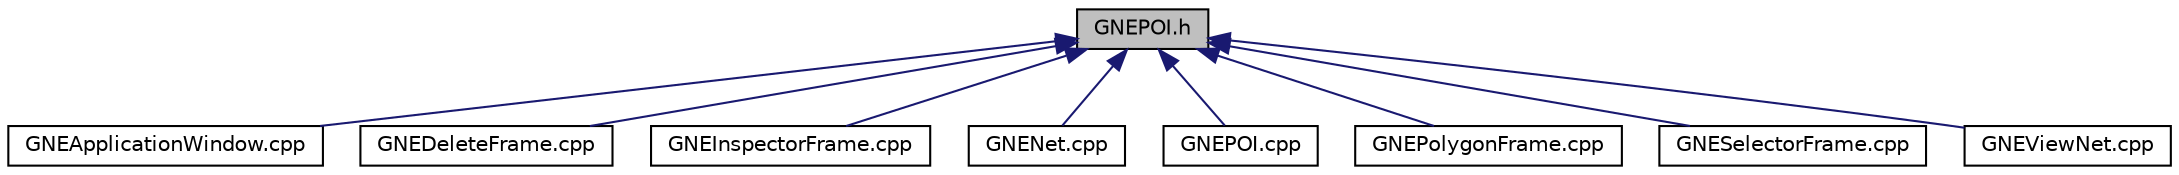digraph "GNEPOI.h"
{
  edge [fontname="Helvetica",fontsize="10",labelfontname="Helvetica",labelfontsize="10"];
  node [fontname="Helvetica",fontsize="10",shape=record];
  Node83 [label="GNEPOI.h",height=0.2,width=0.4,color="black", fillcolor="grey75", style="filled", fontcolor="black"];
  Node83 -> Node84 [dir="back",color="midnightblue",fontsize="10",style="solid",fontname="Helvetica"];
  Node84 [label="GNEApplicationWindow.cpp",height=0.2,width=0.4,color="black", fillcolor="white", style="filled",URL="$d5/d18/_g_n_e_application_window_8cpp.html"];
  Node83 -> Node85 [dir="back",color="midnightblue",fontsize="10",style="solid",fontname="Helvetica"];
  Node85 [label="GNEDeleteFrame.cpp",height=0.2,width=0.4,color="black", fillcolor="white", style="filled",URL="$d8/dcc/_g_n_e_delete_frame_8cpp.html"];
  Node83 -> Node86 [dir="back",color="midnightblue",fontsize="10",style="solid",fontname="Helvetica"];
  Node86 [label="GNEInspectorFrame.cpp",height=0.2,width=0.4,color="black", fillcolor="white", style="filled",URL="$da/d65/_g_n_e_inspector_frame_8cpp.html"];
  Node83 -> Node87 [dir="back",color="midnightblue",fontsize="10",style="solid",fontname="Helvetica"];
  Node87 [label="GNENet.cpp",height=0.2,width=0.4,color="black", fillcolor="white", style="filled",URL="$d1/db1/_g_n_e_net_8cpp.html"];
  Node83 -> Node88 [dir="back",color="midnightblue",fontsize="10",style="solid",fontname="Helvetica"];
  Node88 [label="GNEPOI.cpp",height=0.2,width=0.4,color="black", fillcolor="white", style="filled",URL="$d6/d88/_g_n_e_p_o_i_8cpp.html"];
  Node83 -> Node89 [dir="back",color="midnightblue",fontsize="10",style="solid",fontname="Helvetica"];
  Node89 [label="GNEPolygonFrame.cpp",height=0.2,width=0.4,color="black", fillcolor="white", style="filled",URL="$d8/d37/_g_n_e_polygon_frame_8cpp.html"];
  Node83 -> Node90 [dir="back",color="midnightblue",fontsize="10",style="solid",fontname="Helvetica"];
  Node90 [label="GNESelectorFrame.cpp",height=0.2,width=0.4,color="black", fillcolor="white", style="filled",URL="$dc/d2e/_g_n_e_selector_frame_8cpp.html"];
  Node83 -> Node91 [dir="back",color="midnightblue",fontsize="10",style="solid",fontname="Helvetica"];
  Node91 [label="GNEViewNet.cpp",height=0.2,width=0.4,color="black", fillcolor="white", style="filled",URL="$dc/de5/_g_n_e_view_net_8cpp.html"];
}
